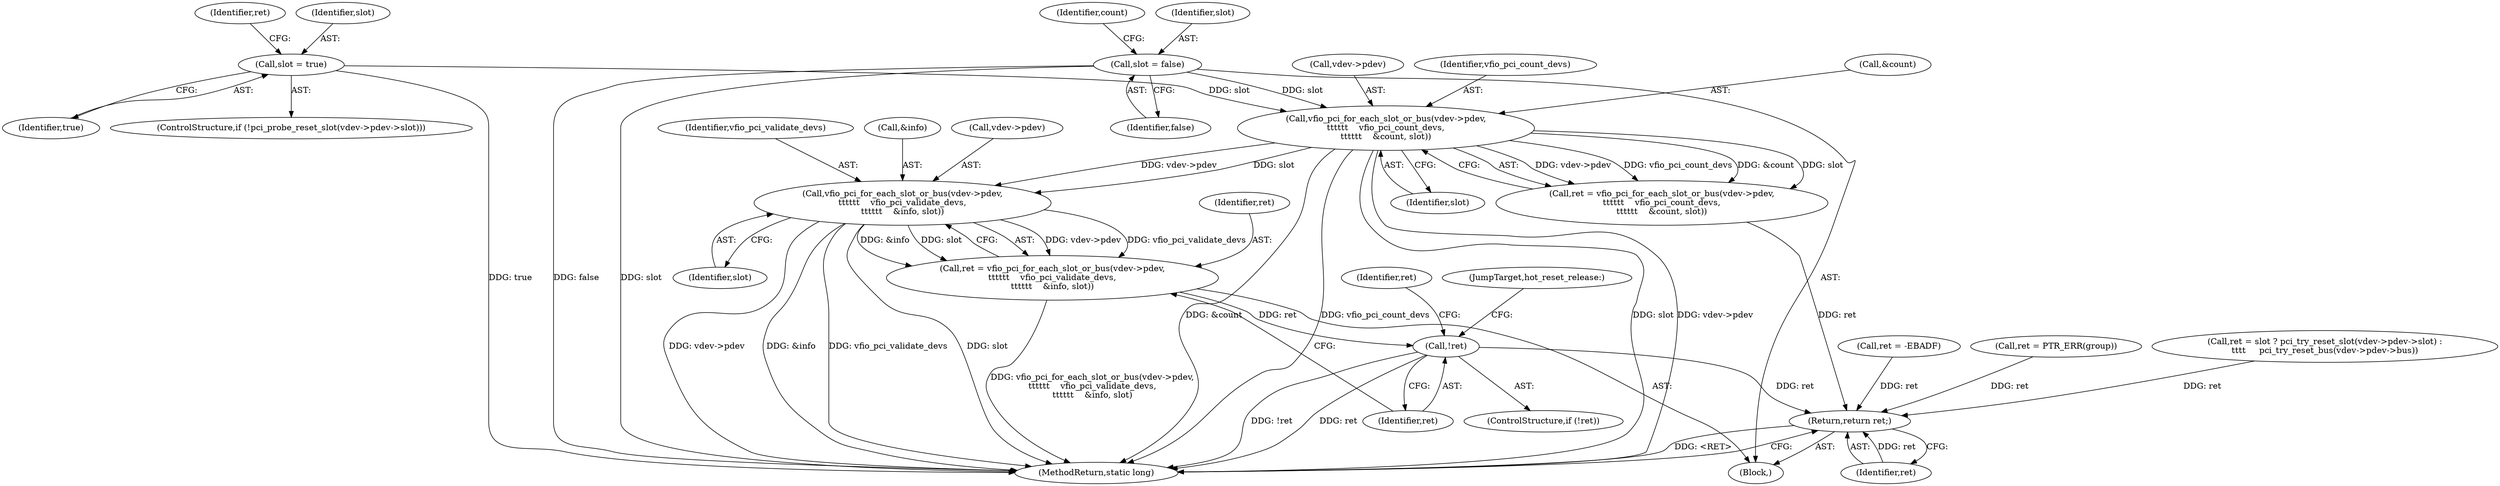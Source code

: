 digraph "0_linux_05692d7005a364add85c6e25a6c4447ce08f913a@pointer" {
"1001320" [label="(Call,vfio_pci_for_each_slot_or_bus(vdev->pdev,\n\t\t\t\t\t\t    vfio_pci_validate_devs,\n\t\t\t\t\t\t    &info, slot))"];
"1001155" [label="(Call,vfio_pci_for_each_slot_or_bus(vdev->pdev,\n\t\t\t\t\t\t    vfio_pci_count_devs,\n\t\t\t\t\t\t    &count, slot))"];
"1001139" [label="(Call,slot = true)"];
"1001095" [label="(Call,slot = false)"];
"1001318" [label="(Call,ret = vfio_pci_for_each_slot_or_bus(vdev->pdev,\n\t\t\t\t\t\t    vfio_pci_validate_devs,\n\t\t\t\t\t\t    &info, slot))"];
"1001329" [label="(Call,!ret)"];
"1001364" [label="(Return,return ret;)"];
"1001281" [label="(Call,ret = PTR_ERR(group))"];
"1001162" [label="(Identifier,slot)"];
"1001318" [label="(Call,ret = vfio_pci_for_each_slot_or_bus(vdev->pdev,\n\t\t\t\t\t\t    vfio_pci_validate_devs,\n\t\t\t\t\t\t    &info, slot))"];
"1001097" [label="(Identifier,false)"];
"1001159" [label="(Identifier,vfio_pci_count_devs)"];
"1001153" [label="(Call,ret = vfio_pci_for_each_slot_or_bus(vdev->pdev,\n\t\t\t\t\t\t    vfio_pci_count_devs,\n\t\t\t\t\t\t    &count, slot))"];
"1001331" [label="(Call,ret = slot ? pci_try_reset_slot(vdev->pdev->slot) :\n\t\t\t\t     pci_try_reset_bus(vdev->pdev->bus))"];
"1001324" [label="(Identifier,vfio_pci_validate_devs)"];
"1001320" [label="(Call,vfio_pci_for_each_slot_or_bus(vdev->pdev,\n\t\t\t\t\t\t    vfio_pci_validate_devs,\n\t\t\t\t\t\t    &info, slot))"];
"1001101" [label="(Identifier,count)"];
"1001327" [label="(Identifier,slot)"];
"1001155" [label="(Call,vfio_pci_for_each_slot_or_bus(vdev->pdev,\n\t\t\t\t\t\t    vfio_pci_count_devs,\n\t\t\t\t\t\t    &count, slot))"];
"1001154" [label="(Identifier,ret)"];
"1001369" [label="(MethodReturn,static long)"];
"1001332" [label="(Identifier,ret)"];
"1001131" [label="(ControlStructure,if (!pci_probe_reset_slot(vdev->pdev->slot)))"];
"1001140" [label="(Identifier,slot)"];
"1001347" [label="(JumpTarget,hot_reset_release:)"];
"1001160" [label="(Call,&count)"];
"1001364" [label="(Return,return ret;)"];
"1001139" [label="(Call,slot = true)"];
"1001156" [label="(Call,vdev->pdev)"];
"1001089" [label="(Block,)"];
"1001330" [label="(Identifier,ret)"];
"1001264" [label="(Call,ret = -EBADF)"];
"1001095" [label="(Call,slot = false)"];
"1001329" [label="(Call,!ret)"];
"1001141" [label="(Identifier,true)"];
"1001325" [label="(Call,&info)"];
"1001328" [label="(ControlStructure,if (!ret))"];
"1001319" [label="(Identifier,ret)"];
"1001365" [label="(Identifier,ret)"];
"1001096" [label="(Identifier,slot)"];
"1001321" [label="(Call,vdev->pdev)"];
"1001320" -> "1001318"  [label="AST: "];
"1001320" -> "1001327"  [label="CFG: "];
"1001321" -> "1001320"  [label="AST: "];
"1001324" -> "1001320"  [label="AST: "];
"1001325" -> "1001320"  [label="AST: "];
"1001327" -> "1001320"  [label="AST: "];
"1001318" -> "1001320"  [label="CFG: "];
"1001320" -> "1001369"  [label="DDG: vdev->pdev"];
"1001320" -> "1001369"  [label="DDG: vfio_pci_validate_devs"];
"1001320" -> "1001369"  [label="DDG: &info"];
"1001320" -> "1001369"  [label="DDG: slot"];
"1001320" -> "1001318"  [label="DDG: vdev->pdev"];
"1001320" -> "1001318"  [label="DDG: vfio_pci_validate_devs"];
"1001320" -> "1001318"  [label="DDG: &info"];
"1001320" -> "1001318"  [label="DDG: slot"];
"1001155" -> "1001320"  [label="DDG: vdev->pdev"];
"1001155" -> "1001320"  [label="DDG: slot"];
"1001155" -> "1001153"  [label="AST: "];
"1001155" -> "1001162"  [label="CFG: "];
"1001156" -> "1001155"  [label="AST: "];
"1001159" -> "1001155"  [label="AST: "];
"1001160" -> "1001155"  [label="AST: "];
"1001162" -> "1001155"  [label="AST: "];
"1001153" -> "1001155"  [label="CFG: "];
"1001155" -> "1001369"  [label="DDG: vdev->pdev"];
"1001155" -> "1001369"  [label="DDG: &count"];
"1001155" -> "1001369"  [label="DDG: vfio_pci_count_devs"];
"1001155" -> "1001369"  [label="DDG: slot"];
"1001155" -> "1001153"  [label="DDG: vdev->pdev"];
"1001155" -> "1001153"  [label="DDG: vfio_pci_count_devs"];
"1001155" -> "1001153"  [label="DDG: &count"];
"1001155" -> "1001153"  [label="DDG: slot"];
"1001139" -> "1001155"  [label="DDG: slot"];
"1001095" -> "1001155"  [label="DDG: slot"];
"1001139" -> "1001131"  [label="AST: "];
"1001139" -> "1001141"  [label="CFG: "];
"1001140" -> "1001139"  [label="AST: "];
"1001141" -> "1001139"  [label="AST: "];
"1001154" -> "1001139"  [label="CFG: "];
"1001139" -> "1001369"  [label="DDG: true"];
"1001095" -> "1001089"  [label="AST: "];
"1001095" -> "1001097"  [label="CFG: "];
"1001096" -> "1001095"  [label="AST: "];
"1001097" -> "1001095"  [label="AST: "];
"1001101" -> "1001095"  [label="CFG: "];
"1001095" -> "1001369"  [label="DDG: false"];
"1001095" -> "1001369"  [label="DDG: slot"];
"1001318" -> "1001089"  [label="AST: "];
"1001319" -> "1001318"  [label="AST: "];
"1001330" -> "1001318"  [label="CFG: "];
"1001318" -> "1001369"  [label="DDG: vfio_pci_for_each_slot_or_bus(vdev->pdev,\n\t\t\t\t\t\t    vfio_pci_validate_devs,\n\t\t\t\t\t\t    &info, slot)"];
"1001318" -> "1001329"  [label="DDG: ret"];
"1001329" -> "1001328"  [label="AST: "];
"1001329" -> "1001330"  [label="CFG: "];
"1001330" -> "1001329"  [label="AST: "];
"1001332" -> "1001329"  [label="CFG: "];
"1001347" -> "1001329"  [label="CFG: "];
"1001329" -> "1001369"  [label="DDG: ret"];
"1001329" -> "1001369"  [label="DDG: !ret"];
"1001329" -> "1001364"  [label="DDG: ret"];
"1001364" -> "1001089"  [label="AST: "];
"1001364" -> "1001365"  [label="CFG: "];
"1001365" -> "1001364"  [label="AST: "];
"1001369" -> "1001364"  [label="CFG: "];
"1001364" -> "1001369"  [label="DDG: <RET>"];
"1001365" -> "1001364"  [label="DDG: ret"];
"1001264" -> "1001364"  [label="DDG: ret"];
"1001153" -> "1001364"  [label="DDG: ret"];
"1001331" -> "1001364"  [label="DDG: ret"];
"1001281" -> "1001364"  [label="DDG: ret"];
}
